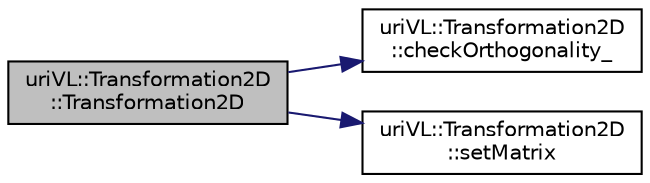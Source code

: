 digraph "uriVL::Transformation2D::Transformation2D"
{
  edge [fontname="Helvetica",fontsize="10",labelfontname="Helvetica",labelfontsize="10"];
  node [fontname="Helvetica",fontsize="10",shape=record];
  rankdir="LR";
  Node1 [label="uriVL::Transformation2D\l::Transformation2D",height=0.2,width=0.4,color="black", fillcolor="grey75", style="filled", fontcolor="black"];
  Node1 -> Node2 [color="midnightblue",fontsize="10",style="solid",fontname="Helvetica"];
  Node2 [label="uriVL::Transformation2D\l::checkOrthogonality_",height=0.2,width=0.4,color="black", fillcolor="white", style="filled",URL="$classuriVL_1_1Transformation2D.html#a0210e8df8a12b8308b4a2f14adf1134d",tooltip="Check whether the matrix is orthogonal. "];
  Node1 -> Node3 [color="midnightblue",fontsize="10",style="solid",fontname="Helvetica"];
  Node3 [label="uriVL::Transformation2D\l::setMatrix",height=0.2,width=0.4,color="black", fillcolor="white", style="filled",URL="$classuriVL_1_1Transformation2D.html#af004f0cf589d6e2bd9338f686e084f5b",tooltip="Assign a new matrix to this transformation. "];
}
